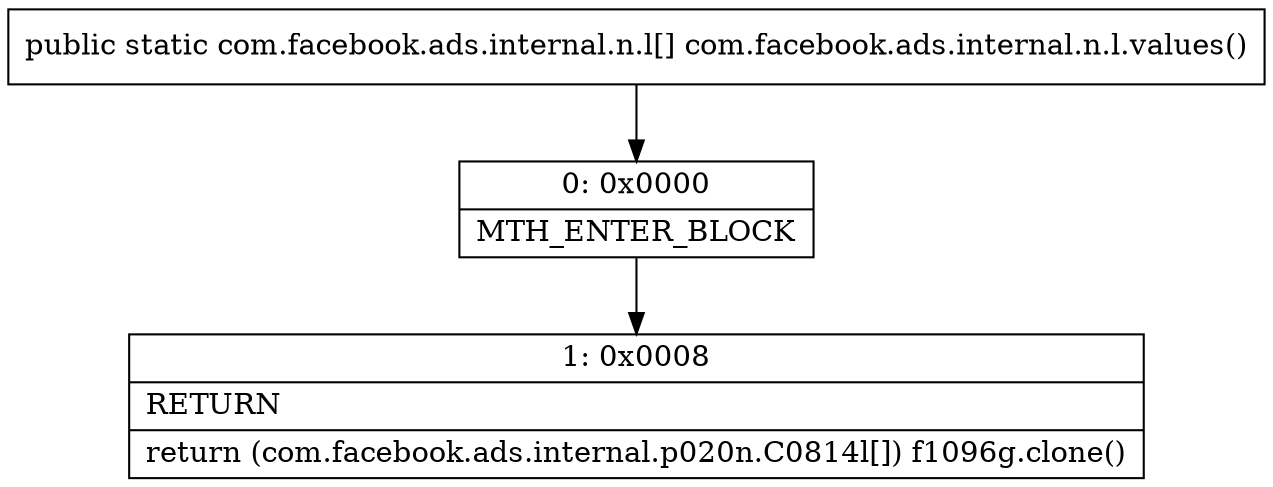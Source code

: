 digraph "CFG forcom.facebook.ads.internal.n.l.values()[Lcom\/facebook\/ads\/internal\/n\/l;" {
Node_0 [shape=record,label="{0\:\ 0x0000|MTH_ENTER_BLOCK\l}"];
Node_1 [shape=record,label="{1\:\ 0x0008|RETURN\l|return (com.facebook.ads.internal.p020n.C0814l[]) f1096g.clone()\l}"];
MethodNode[shape=record,label="{public static com.facebook.ads.internal.n.l[] com.facebook.ads.internal.n.l.values() }"];
MethodNode -> Node_0;
Node_0 -> Node_1;
}

